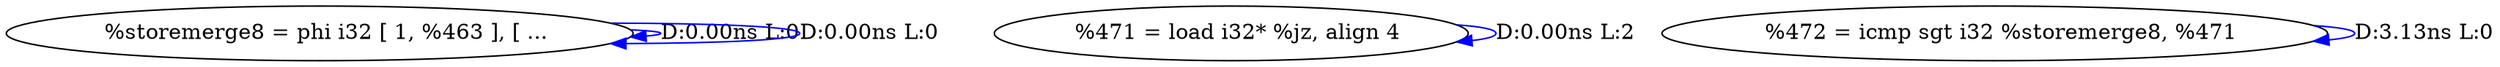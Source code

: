 digraph {
Node0x2d35540[label="  %storemerge8 = phi i32 [ 1, %463 ], [ ..."];
Node0x2d35540 -> Node0x2d35540[label="D:0.00ns L:0",color=blue];
Node0x2d35540 -> Node0x2d35540[label="D:0.00ns L:0",color=blue];
Node0x2d35700[label="  %471 = load i32* %jz, align 4"];
Node0x2d35700 -> Node0x2d35700[label="D:0.00ns L:2",color=blue];
Node0x2d357e0[label="  %472 = icmp sgt i32 %storemerge8, %471"];
Node0x2d357e0 -> Node0x2d357e0[label="D:3.13ns L:0",color=blue];
}
